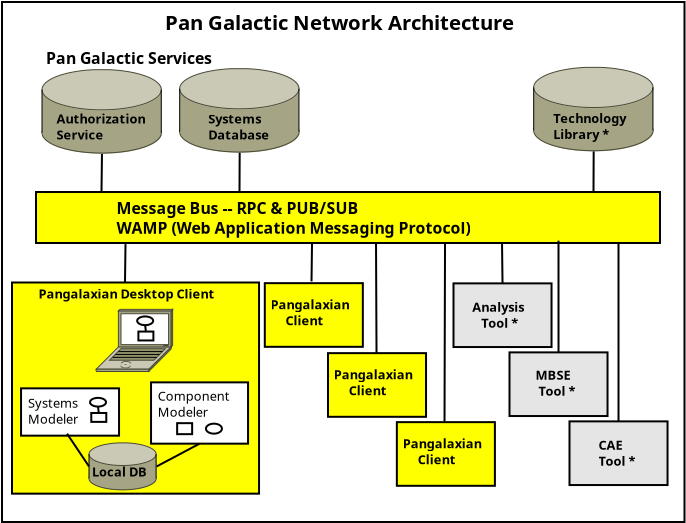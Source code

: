 <?xml version="1.0" encoding="UTF-8"?>
<dia:diagram xmlns:dia="http://www.lysator.liu.se/~alla/dia/">
  <dia:layer name="Background" visible="true" connectable="true" active="true">
    <dia:object type="Standard - Box" version="0" id="O0">
      <dia:attribute name="obj_pos">
        <dia:point val="-38.75,-26.55"/>
      </dia:attribute>
      <dia:attribute name="obj_bb">
        <dia:rectangle val="-38.8,-26.6;-4.575,-0.5"/>
      </dia:attribute>
      <dia:attribute name="elem_corner">
        <dia:point val="-38.75,-26.55"/>
      </dia:attribute>
      <dia:attribute name="elem_width">
        <dia:real val="34.125"/>
      </dia:attribute>
      <dia:attribute name="elem_height">
        <dia:real val="26.0"/>
      </dia:attribute>
      <dia:attribute name="border_width">
        <dia:real val="0.1"/>
      </dia:attribute>
      <dia:attribute name="show_background">
        <dia:boolean val="true"/>
      </dia:attribute>
    </dia:object>
    <dia:object type="Standard - Text" version="1" id="O1">
      <dia:attribute name="obj_pos">
        <dia:point val="-30.594,-25.15"/>
      </dia:attribute>
      <dia:attribute name="obj_bb">
        <dia:rectangle val="-30.594,-26.093;-10.851,-24.91"/>
      </dia:attribute>
      <dia:attribute name="text">
        <dia:composite type="text">
          <dia:attribute name="string">
            <dia:string>#Pan Galactic Network Architecture#</dia:string>
          </dia:attribute>
          <dia:attribute name="font">
            <dia:font family="sans" style="80" name="Helvetica-Bold"/>
          </dia:attribute>
          <dia:attribute name="height">
            <dia:real val="1.27"/>
          </dia:attribute>
          <dia:attribute name="pos">
            <dia:point val="-30.594,-25.15"/>
          </dia:attribute>
          <dia:attribute name="color">
            <dia:color val="#000000ff"/>
          </dia:attribute>
          <dia:attribute name="alignment">
            <dia:enum val="0"/>
          </dia:attribute>
        </dia:composite>
      </dia:attribute>
      <dia:attribute name="valign">
        <dia:enum val="3"/>
      </dia:attribute>
    </dia:object>
    <dia:object type="Standard - Line" version="0" id="O2">
      <dia:attribute name="obj_pos">
        <dia:point val="-33.775,-17.075"/>
      </dia:attribute>
      <dia:attribute name="obj_bb">
        <dia:rectangle val="-33.826,-19.015;-33.7,-17.024"/>
      </dia:attribute>
      <dia:attribute name="conn_endpoints">
        <dia:point val="-33.775,-17.075"/>
        <dia:point val="-33.751,-18.965"/>
      </dia:attribute>
      <dia:attribute name="numcp">
        <dia:int val="1"/>
      </dia:attribute>
      <dia:connections>
        <dia:connection handle="1" to="O11" connection="1"/>
      </dia:connections>
    </dia:object>
    <dia:object type="Standard - Text" version="1" id="O3">
      <dia:attribute name="obj_pos">
        <dia:point val="-16.2,-14.625"/>
      </dia:attribute>
      <dia:attribute name="obj_bb">
        <dia:rectangle val="-16.2,-15.219;-16.2,-14.474"/>
      </dia:attribute>
      <dia:attribute name="text">
        <dia:composite type="text">
          <dia:attribute name="string">
            <dia:string>##</dia:string>
          </dia:attribute>
          <dia:attribute name="font">
            <dia:font family="sans" style="0" name="Helvetica"/>
          </dia:attribute>
          <dia:attribute name="height">
            <dia:real val="0.8"/>
          </dia:attribute>
          <dia:attribute name="pos">
            <dia:point val="-16.2,-14.625"/>
          </dia:attribute>
          <dia:attribute name="color">
            <dia:color val="#000000ff"/>
          </dia:attribute>
          <dia:attribute name="alignment">
            <dia:enum val="0"/>
          </dia:attribute>
        </dia:composite>
      </dia:attribute>
      <dia:attribute name="valign">
        <dia:enum val="3"/>
      </dia:attribute>
    </dia:object>
    <dia:object type="Standard - Text" version="1" id="O4">
      <dia:attribute name="obj_pos">
        <dia:point val="-12.638,-18.525"/>
      </dia:attribute>
      <dia:attribute name="obj_bb">
        <dia:rectangle val="-12.638,-19.119;-12.638,-18.375"/>
      </dia:attribute>
      <dia:attribute name="text">
        <dia:composite type="text">
          <dia:attribute name="string">
            <dia:string>##</dia:string>
          </dia:attribute>
          <dia:attribute name="font">
            <dia:font family="sans" style="0" name="Helvetica"/>
          </dia:attribute>
          <dia:attribute name="height">
            <dia:real val="0.8"/>
          </dia:attribute>
          <dia:attribute name="pos">
            <dia:point val="-12.638,-18.525"/>
          </dia:attribute>
          <dia:attribute name="color">
            <dia:color val="#000000ff"/>
          </dia:attribute>
          <dia:attribute name="alignment">
            <dia:enum val="0"/>
          </dia:attribute>
        </dia:composite>
      </dia:attribute>
      <dia:attribute name="valign">
        <dia:enum val="3"/>
      </dia:attribute>
    </dia:object>
    <dia:object type="Standard - Box" version="0" id="O5">
      <dia:attribute name="obj_pos">
        <dia:point val="-37.05,-17.05"/>
      </dia:attribute>
      <dia:attribute name="obj_bb">
        <dia:rectangle val="-37.1,-17.1;-5.8,-14.45"/>
      </dia:attribute>
      <dia:attribute name="elem_corner">
        <dia:point val="-37.05,-17.05"/>
      </dia:attribute>
      <dia:attribute name="elem_width">
        <dia:real val="31.2"/>
      </dia:attribute>
      <dia:attribute name="elem_height">
        <dia:real val="2.55"/>
      </dia:attribute>
      <dia:attribute name="border_width">
        <dia:real val="0.1"/>
      </dia:attribute>
      <dia:attribute name="inner_color">
        <dia:color val="#ffff00ff"/>
      </dia:attribute>
      <dia:attribute name="show_background">
        <dia:boolean val="true"/>
      </dia:attribute>
    </dia:object>
    <dia:object type="Standard - Text" version="1" id="O6">
      <dia:attribute name="obj_pos">
        <dia:point val="-36.555,-23.45"/>
      </dia:attribute>
      <dia:attribute name="obj_bb">
        <dia:rectangle val="-36.555,-24.183;-27.035,-23.264"/>
      </dia:attribute>
      <dia:attribute name="text">
        <dia:composite type="text">
          <dia:attribute name="string">
            <dia:string>#Pan Galactic Services#</dia:string>
          </dia:attribute>
          <dia:attribute name="font">
            <dia:font family="sans" style="80" name="Helvetica-Bold"/>
          </dia:attribute>
          <dia:attribute name="height">
            <dia:real val="0.988"/>
          </dia:attribute>
          <dia:attribute name="pos">
            <dia:point val="-36.555,-23.45"/>
          </dia:attribute>
          <dia:attribute name="color">
            <dia:color val="#000000ff"/>
          </dia:attribute>
          <dia:attribute name="alignment">
            <dia:enum val="0"/>
          </dia:attribute>
        </dia:composite>
      </dia:attribute>
      <dia:attribute name="valign">
        <dia:enum val="3"/>
      </dia:attribute>
    </dia:object>
    <dia:group>
      <dia:attribute name="meta">
        <dia:composite type="dict"/>
      </dia:attribute>
      <dia:attribute name="matrix"/>
      <dia:object type="Cisco - Relational Database" version="1" id="O7">
        <dia:attribute name="obj_pos">
          <dia:point val="-29.865,-23.225"/>
        </dia:attribute>
        <dia:attribute name="obj_bb">
          <dia:rectangle val="-29.866,-23.226;-23.866,-19.014"/>
        </dia:attribute>
        <dia:attribute name="meta">
          <dia:composite type="dict"/>
        </dia:attribute>
        <dia:attribute name="elem_corner">
          <dia:point val="-29.865,-23.225"/>
        </dia:attribute>
        <dia:attribute name="elem_width">
          <dia:real val="5.997"/>
        </dia:attribute>
        <dia:attribute name="elem_height">
          <dia:real val="4.21"/>
        </dia:attribute>
        <dia:attribute name="line_width">
          <dia:real val="0.1"/>
        </dia:attribute>
        <dia:attribute name="line_colour">
          <dia:color val="#0000ffff"/>
        </dia:attribute>
        <dia:attribute name="fill_colour">
          <dia:color val="#ffff00ff"/>
        </dia:attribute>
        <dia:attribute name="show_background">
          <dia:boolean val="true"/>
        </dia:attribute>
        <dia:attribute name="line_style">
          <dia:enum val="0"/>
          <dia:real val="1"/>
        </dia:attribute>
        <dia:attribute name="flip_horizontal">
          <dia:boolean val="false"/>
        </dia:attribute>
        <dia:attribute name="flip_vertical">
          <dia:boolean val="false"/>
        </dia:attribute>
        <dia:attribute name="subscale">
          <dia:real val="1"/>
        </dia:attribute>
      </dia:object>
      <dia:object type="Standard - Text" version="1" id="O8">
        <dia:attribute name="obj_pos">
          <dia:point val="-28.44,-20.475"/>
        </dia:attribute>
        <dia:attribute name="obj_bb">
          <dia:rectangle val="-28.44,-21.069;-25.032,-19.524"/>
        </dia:attribute>
        <dia:attribute name="text">
          <dia:composite type="text">
            <dia:attribute name="string">
              <dia:string>#Systems
Database#</dia:string>
            </dia:attribute>
            <dia:attribute name="font">
              <dia:font family="sans" style="80" name="Helvetica-Bold"/>
            </dia:attribute>
            <dia:attribute name="height">
              <dia:real val="0.8"/>
            </dia:attribute>
            <dia:attribute name="pos">
              <dia:point val="-28.44,-20.475"/>
            </dia:attribute>
            <dia:attribute name="color">
              <dia:color val="#000000ff"/>
            </dia:attribute>
            <dia:attribute name="alignment">
              <dia:enum val="0"/>
            </dia:attribute>
          </dia:composite>
        </dia:attribute>
        <dia:attribute name="valign">
          <dia:enum val="3"/>
        </dia:attribute>
      </dia:object>
    </dia:group>
    <dia:group>
      <dia:attribute name="meta">
        <dia:composite type="dict"/>
      </dia:attribute>
      <dia:attribute name="matrix"/>
      <dia:object type="Cisco - Relational Database" version="1" id="O9">
        <dia:attribute name="obj_pos">
          <dia:point val="-12.165,-23.29"/>
        </dia:attribute>
        <dia:attribute name="obj_bb">
          <dia:rectangle val="-12.166,-23.291;-6.166,-19.079"/>
        </dia:attribute>
        <dia:attribute name="meta">
          <dia:composite type="dict"/>
        </dia:attribute>
        <dia:attribute name="elem_corner">
          <dia:point val="-12.165,-23.29"/>
        </dia:attribute>
        <dia:attribute name="elem_width">
          <dia:real val="5.997"/>
        </dia:attribute>
        <dia:attribute name="elem_height">
          <dia:real val="4.21"/>
        </dia:attribute>
        <dia:attribute name="line_width">
          <dia:real val="0.1"/>
        </dia:attribute>
        <dia:attribute name="line_colour">
          <dia:color val="#000000ff"/>
        </dia:attribute>
        <dia:attribute name="fill_colour">
          <dia:color val="#ffffffff"/>
        </dia:attribute>
        <dia:attribute name="show_background">
          <dia:boolean val="true"/>
        </dia:attribute>
        <dia:attribute name="line_style">
          <dia:enum val="0"/>
          <dia:real val="1"/>
        </dia:attribute>
        <dia:attribute name="flip_horizontal">
          <dia:boolean val="false"/>
        </dia:attribute>
        <dia:attribute name="flip_vertical">
          <dia:boolean val="false"/>
        </dia:attribute>
        <dia:attribute name="subscale">
          <dia:real val="1"/>
        </dia:attribute>
      </dia:object>
      <dia:object type="Standard - Text" version="1" id="O10">
        <dia:attribute name="obj_pos">
          <dia:point val="-11.192,-20.495"/>
        </dia:attribute>
        <dia:attribute name="obj_bb">
          <dia:rectangle val="-11.192,-21.089;-7.14,-19.544"/>
        </dia:attribute>
        <dia:attribute name="text">
          <dia:composite type="text">
            <dia:attribute name="string">
              <dia:string>#Technology
Library *#</dia:string>
            </dia:attribute>
            <dia:attribute name="font">
              <dia:font family="sans" style="80" name="Helvetica-Bold"/>
            </dia:attribute>
            <dia:attribute name="height">
              <dia:real val="0.8"/>
            </dia:attribute>
            <dia:attribute name="pos">
              <dia:point val="-11.192,-20.495"/>
            </dia:attribute>
            <dia:attribute name="color">
              <dia:color val="#000000ff"/>
            </dia:attribute>
            <dia:attribute name="alignment">
              <dia:enum val="0"/>
            </dia:attribute>
          </dia:composite>
        </dia:attribute>
        <dia:attribute name="valign">
          <dia:enum val="3"/>
        </dia:attribute>
      </dia:object>
    </dia:group>
    <dia:group>
      <dia:attribute name="meta">
        <dia:composite type="dict"/>
      </dia:attribute>
      <dia:attribute name="matrix"/>
      <dia:object type="Cisco - Relational Database" version="1" id="O11">
        <dia:attribute name="obj_pos">
          <dia:point val="-36.749,-23.174"/>
        </dia:attribute>
        <dia:attribute name="obj_bb">
          <dia:rectangle val="-36.751,-23.175;-30.751,-18.964"/>
        </dia:attribute>
        <dia:attribute name="meta">
          <dia:composite type="dict"/>
        </dia:attribute>
        <dia:attribute name="elem_corner">
          <dia:point val="-36.749,-23.174"/>
        </dia:attribute>
        <dia:attribute name="elem_width">
          <dia:real val="5.997"/>
        </dia:attribute>
        <dia:attribute name="elem_height">
          <dia:real val="4.21"/>
        </dia:attribute>
        <dia:attribute name="line_width">
          <dia:real val="0.1"/>
        </dia:attribute>
        <dia:attribute name="line_colour">
          <dia:color val="#00ff00ff"/>
        </dia:attribute>
        <dia:attribute name="fill_colour">
          <dia:color val="#ffff00ff"/>
        </dia:attribute>
        <dia:attribute name="show_background">
          <dia:boolean val="true"/>
        </dia:attribute>
        <dia:attribute name="line_style">
          <dia:enum val="0"/>
          <dia:real val="1"/>
        </dia:attribute>
        <dia:attribute name="flip_horizontal">
          <dia:boolean val="false"/>
        </dia:attribute>
        <dia:attribute name="flip_vertical">
          <dia:boolean val="false"/>
        </dia:attribute>
        <dia:attribute name="subscale">
          <dia:real val="1"/>
        </dia:attribute>
      </dia:object>
      <dia:object type="Standard - Text" version="1" id="O12">
        <dia:attribute name="obj_pos">
          <dia:point val="-36.025,-20.474"/>
        </dia:attribute>
        <dia:attribute name="obj_bb">
          <dia:rectangle val="-36.025,-21.069;-31.115,-19.524"/>
        </dia:attribute>
        <dia:attribute name="text">
          <dia:composite type="text">
            <dia:attribute name="string">
              <dia:string>#Authorization
Service#</dia:string>
            </dia:attribute>
            <dia:attribute name="font">
              <dia:font family="sans" style="80" name="Helvetica-Bold"/>
            </dia:attribute>
            <dia:attribute name="height">
              <dia:real val="0.8"/>
            </dia:attribute>
            <dia:attribute name="pos">
              <dia:point val="-36.025,-20.474"/>
            </dia:attribute>
            <dia:attribute name="color">
              <dia:color val="#000000ff"/>
            </dia:attribute>
            <dia:attribute name="alignment">
              <dia:enum val="0"/>
            </dia:attribute>
          </dia:composite>
        </dia:attribute>
        <dia:attribute name="valign">
          <dia:enum val="3"/>
        </dia:attribute>
      </dia:object>
    </dia:group>
    <dia:object type="Standard - Box" version="0" id="O13">
      <dia:attribute name="obj_pos">
        <dia:point val="-38.25,-12.525"/>
      </dia:attribute>
      <dia:attribute name="obj_bb">
        <dia:rectangle val="-38.3,-12.575;-25.848,-1.917"/>
      </dia:attribute>
      <dia:attribute name="elem_corner">
        <dia:point val="-38.25,-12.525"/>
      </dia:attribute>
      <dia:attribute name="elem_width">
        <dia:real val="12.352"/>
      </dia:attribute>
      <dia:attribute name="elem_height">
        <dia:real val="10.558"/>
      </dia:attribute>
      <dia:attribute name="inner_color">
        <dia:color val="#ffff00ff"/>
      </dia:attribute>
      <dia:attribute name="show_background">
        <dia:boolean val="true"/>
      </dia:attribute>
    </dia:object>
    <dia:object type="Standard - Text" version="1" id="O14">
      <dia:attribute name="obj_pos">
        <dia:point val="-36.925,-11.725"/>
      </dia:attribute>
      <dia:attribute name="obj_bb">
        <dia:rectangle val="-36.925,-12.319;-26.998,-11.574"/>
      </dia:attribute>
      <dia:attribute name="text">
        <dia:composite type="text">
          <dia:attribute name="string">
            <dia:string>#Pangalaxian Desktop Client#</dia:string>
          </dia:attribute>
          <dia:attribute name="font">
            <dia:font family="sans" style="80" name="Helvetica-Bold"/>
          </dia:attribute>
          <dia:attribute name="height">
            <dia:real val="0.8"/>
          </dia:attribute>
          <dia:attribute name="pos">
            <dia:point val="-36.925,-11.725"/>
          </dia:attribute>
          <dia:attribute name="color">
            <dia:color val="#000000ff"/>
          </dia:attribute>
          <dia:attribute name="alignment">
            <dia:enum val="0"/>
          </dia:attribute>
        </dia:composite>
      </dia:attribute>
      <dia:attribute name="valign">
        <dia:enum val="3"/>
      </dia:attribute>
    </dia:object>
    <dia:group>
      <dia:attribute name="meta">
        <dia:composite type="dict"/>
      </dia:attribute>
      <dia:attribute name="matrix"/>
      <dia:object type="Cisco - Relational Database" version="1" id="O15">
        <dia:attribute name="obj_pos">
          <dia:point val="-34.4,-4.509"/>
        </dia:attribute>
        <dia:attribute name="obj_bb">
          <dia:rectangle val="-34.401,-4.51;-31.024,-2.14"/>
        </dia:attribute>
        <dia:attribute name="meta">
          <dia:composite type="dict"/>
        </dia:attribute>
        <dia:attribute name="elem_corner">
          <dia:point val="-34.4,-4.509"/>
        </dia:attribute>
        <dia:attribute name="elem_width">
          <dia:real val="3.375"/>
        </dia:attribute>
        <dia:attribute name="elem_height">
          <dia:real val="2.369"/>
        </dia:attribute>
        <dia:attribute name="line_width">
          <dia:real val="0.1"/>
        </dia:attribute>
        <dia:attribute name="line_colour">
          <dia:color val="#000000ff"/>
        </dia:attribute>
        <dia:attribute name="fill_colour">
          <dia:color val="#ffffffff"/>
        </dia:attribute>
        <dia:attribute name="show_background">
          <dia:boolean val="true"/>
        </dia:attribute>
        <dia:attribute name="line_style">
          <dia:enum val="0"/>
          <dia:real val="1"/>
        </dia:attribute>
        <dia:attribute name="flip_horizontal">
          <dia:boolean val="false"/>
        </dia:attribute>
        <dia:attribute name="flip_vertical">
          <dia:boolean val="false"/>
        </dia:attribute>
        <dia:attribute name="subscale">
          <dia:real val="1"/>
        </dia:attribute>
      </dia:object>
      <dia:object type="Standard - Text" version="1" id="O16">
        <dia:attribute name="obj_pos">
          <dia:point val="-34.25,-2.825"/>
        </dia:attribute>
        <dia:attribute name="obj_bb">
          <dia:rectangle val="-34.25,-3.419;-31.128,-2.674"/>
        </dia:attribute>
        <dia:attribute name="text">
          <dia:composite type="text">
            <dia:attribute name="string">
              <dia:string>#Local DB#</dia:string>
            </dia:attribute>
            <dia:attribute name="font">
              <dia:font family="sans" style="80" name="Helvetica-Bold"/>
            </dia:attribute>
            <dia:attribute name="height">
              <dia:real val="0.8"/>
            </dia:attribute>
            <dia:attribute name="pos">
              <dia:point val="-34.25,-2.825"/>
            </dia:attribute>
            <dia:attribute name="color">
              <dia:color val="#000000ff"/>
            </dia:attribute>
            <dia:attribute name="alignment">
              <dia:enum val="0"/>
            </dia:attribute>
          </dia:composite>
        </dia:attribute>
        <dia:attribute name="valign">
          <dia:enum val="3"/>
        </dia:attribute>
      </dia:object>
    </dia:group>
    <dia:group>
      <dia:attribute name="meta">
        <dia:composite type="dict"/>
      </dia:attribute>
      <dia:attribute name="matrix"/>
      <dia:object type="Cisco - Laptop" version="1" id="O17">
        <dia:attribute name="obj_pos">
          <dia:point val="-34.04,-11.18"/>
        </dia:attribute>
        <dia:attribute name="obj_bb">
          <dia:rectangle val="-34.042,-11.182;-30.217,-8.074"/>
        </dia:attribute>
        <dia:attribute name="meta">
          <dia:composite type="dict"/>
        </dia:attribute>
        <dia:attribute name="elem_corner">
          <dia:point val="-34.04,-11.18"/>
        </dia:attribute>
        <dia:attribute name="elem_width">
          <dia:real val="3.821"/>
        </dia:attribute>
        <dia:attribute name="elem_height">
          <dia:real val="3.105"/>
        </dia:attribute>
        <dia:attribute name="line_width">
          <dia:real val="0.1"/>
        </dia:attribute>
        <dia:attribute name="line_colour">
          <dia:color val="#000000ff"/>
        </dia:attribute>
        <dia:attribute name="fill_colour">
          <dia:color val="#ffffffff"/>
        </dia:attribute>
        <dia:attribute name="show_background">
          <dia:boolean val="true"/>
        </dia:attribute>
        <dia:attribute name="line_style">
          <dia:enum val="0"/>
          <dia:real val="1"/>
        </dia:attribute>
        <dia:attribute name="flip_horizontal">
          <dia:boolean val="false"/>
        </dia:attribute>
        <dia:attribute name="flip_vertical">
          <dia:boolean val="false"/>
        </dia:attribute>
        <dia:attribute name="subscale">
          <dia:real val="1"/>
        </dia:attribute>
      </dia:object>
      <dia:group>
        <dia:attribute name="meta">
          <dia:composite type="dict"/>
        </dia:attribute>
        <dia:attribute name="matrix"/>
        <dia:object type="Standard - Ellipse" version="0" id="O18">
          <dia:attribute name="obj_pos">
            <dia:point val="-31.992,-10.828"/>
          </dia:attribute>
          <dia:attribute name="obj_bb">
            <dia:rectangle val="-32.042,-10.877;-31.142,-10.342"/>
          </dia:attribute>
          <dia:attribute name="elem_corner">
            <dia:point val="-31.992,-10.828"/>
          </dia:attribute>
          <dia:attribute name="elem_width">
            <dia:real val="0.8"/>
          </dia:attribute>
          <dia:attribute name="elem_height">
            <dia:real val="0.436"/>
          </dia:attribute>
        </dia:object>
        <dia:object type="Standard - Box" version="0" id="O19">
          <dia:attribute name="obj_pos">
            <dia:point val="-31.93,-10.072"/>
          </dia:attribute>
          <dia:attribute name="obj_bb">
            <dia:rectangle val="-31.98,-10.122;-31.13,-9.577"/>
          </dia:attribute>
          <dia:attribute name="elem_corner">
            <dia:point val="-31.93,-10.072"/>
          </dia:attribute>
          <dia:attribute name="elem_width">
            <dia:real val="0.75"/>
          </dia:attribute>
          <dia:attribute name="elem_height">
            <dia:real val="0.445"/>
          </dia:attribute>
          <dia:attribute name="show_background">
            <dia:boolean val="true"/>
          </dia:attribute>
        </dia:object>
        <dia:object type="Standard - Line" version="0" id="O20">
          <dia:attribute name="obj_pos">
            <dia:point val="-31.593,-10.392"/>
          </dia:attribute>
          <dia:attribute name="obj_bb">
            <dia:rectangle val="-31.648,-10.447;-31.5,-10.017"/>
          </dia:attribute>
          <dia:attribute name="conn_endpoints">
            <dia:point val="-31.593,-10.392"/>
            <dia:point val="-31.555,-10.072"/>
          </dia:attribute>
          <dia:attribute name="numcp">
            <dia:int val="1"/>
          </dia:attribute>
        </dia:object>
      </dia:group>
    </dia:group>
    <dia:group>
      <dia:attribute name="meta">
        <dia:composite type="dict"/>
      </dia:attribute>
      <dia:attribute name="matrix"/>
      <dia:object type="Standard - Box" version="0" id="O21">
        <dia:attribute name="obj_pos">
          <dia:point val="-37.798,-7.232"/>
        </dia:attribute>
        <dia:attribute name="obj_bb">
          <dia:rectangle val="-37.848,-7.282;-32.848,-4.817"/>
        </dia:attribute>
        <dia:attribute name="elem_corner">
          <dia:point val="-37.798,-7.232"/>
          <dia:connections>
            <dia:connection handle="0" to="O23" connection="6"/>
            <dia:connection handle="1" to="O24" connection="1"/>
          </dia:connections>
        </dia:attribute>
        <dia:attribute name="elem_width">
          <dia:real val="4.9"/>
        </dia:attribute>
        <dia:attribute name="elem_height">
          <dia:real val="2.365"/>
        </dia:attribute>
        <dia:attribute name="show_background">
          <dia:boolean val="true"/>
        </dia:attribute>
      </dia:object>
      <dia:object type="Standard - Text" version="1" id="O22">
        <dia:attribute name="obj_pos">
          <dia:point val="-37.453,-6.257"/>
        </dia:attribute>
        <dia:attribute name="obj_bb">
          <dia:rectangle val="-37.453,-6.851;-34.733,-5.306"/>
        </dia:attribute>
        <dia:attribute name="text">
          <dia:composite type="text">
            <dia:attribute name="string">
              <dia:string>#Systems
Modeler#</dia:string>
            </dia:attribute>
            <dia:attribute name="font">
              <dia:font family="sans" style="0" name="Helvetica"/>
            </dia:attribute>
            <dia:attribute name="height">
              <dia:real val="0.8"/>
            </dia:attribute>
            <dia:attribute name="pos">
              <dia:point val="-37.453,-6.257"/>
            </dia:attribute>
            <dia:attribute name="color">
              <dia:color val="#000000ff"/>
            </dia:attribute>
            <dia:attribute name="alignment">
              <dia:enum val="0"/>
            </dia:attribute>
          </dia:composite>
        </dia:attribute>
        <dia:attribute name="valign">
          <dia:enum val="3"/>
        </dia:attribute>
      </dia:object>
      <dia:group>
        <dia:attribute name="meta">
          <dia:composite type="dict"/>
        </dia:attribute>
        <dia:attribute name="matrix"/>
        <dia:object type="Standard - Ellipse" version="0" id="O23">
          <dia:attribute name="obj_pos">
            <dia:point val="-34.349,-6.757"/>
          </dia:attribute>
          <dia:attribute name="obj_bb">
            <dia:rectangle val="-34.399,-6.807;-33.499,-6.271"/>
          </dia:attribute>
          <dia:attribute name="elem_corner">
            <dia:point val="-34.349,-6.757"/>
          </dia:attribute>
          <dia:attribute name="elem_width">
            <dia:real val="0.8"/>
          </dia:attribute>
          <dia:attribute name="elem_height">
            <dia:real val="0.436"/>
          </dia:attribute>
        </dia:object>
        <dia:object type="Standard - Box" version="0" id="O24">
          <dia:attribute name="obj_pos">
            <dia:point val="-34.286,-6.001"/>
          </dia:attribute>
          <dia:attribute name="obj_bb">
            <dia:rectangle val="-34.336,-6.051;-33.486,-5.506"/>
          </dia:attribute>
          <dia:attribute name="elem_corner">
            <dia:point val="-34.286,-6.001"/>
          </dia:attribute>
          <dia:attribute name="elem_width">
            <dia:real val="0.75"/>
          </dia:attribute>
          <dia:attribute name="elem_height">
            <dia:real val="0.445"/>
          </dia:attribute>
          <dia:attribute name="show_background">
            <dia:boolean val="true"/>
          </dia:attribute>
        </dia:object>
        <dia:object type="Standard - Line" version="0" id="O25">
          <dia:attribute name="obj_pos">
            <dia:point val="-33.949,-6.321"/>
          </dia:attribute>
          <dia:attribute name="obj_bb">
            <dia:rectangle val="-34.004,-6.377;-33.856,-5.946"/>
          </dia:attribute>
          <dia:attribute name="conn_endpoints">
            <dia:point val="-33.949,-6.321"/>
            <dia:point val="-33.911,-6.001"/>
          </dia:attribute>
          <dia:attribute name="numcp">
            <dia:int val="1"/>
          </dia:attribute>
        </dia:object>
      </dia:group>
    </dia:group>
    <dia:group>
      <dia:attribute name="meta">
        <dia:composite type="dict"/>
      </dia:attribute>
      <dia:attribute name="matrix"/>
      <dia:object type="Standard - Box" version="0" id="O26">
        <dia:attribute name="obj_pos">
          <dia:point val="-31.298,-7.532"/>
        </dia:attribute>
        <dia:attribute name="obj_bb">
          <dia:rectangle val="-31.348,-7.582;-26.398,-4.417"/>
        </dia:attribute>
        <dia:attribute name="elem_corner">
          <dia:point val="-31.298,-7.532"/>
        </dia:attribute>
        <dia:attribute name="elem_width">
          <dia:real val="4.85"/>
        </dia:attribute>
        <dia:attribute name="elem_height">
          <dia:real val="3.065"/>
        </dia:attribute>
        <dia:attribute name="show_background">
          <dia:boolean val="true"/>
        </dia:attribute>
      </dia:object>
      <dia:object type="Standard - Text" version="1" id="O27">
        <dia:attribute name="obj_pos">
          <dia:point val="-30.958,-6.607"/>
        </dia:attribute>
        <dia:attribute name="obj_bb">
          <dia:rectangle val="-30.958,-7.201;-27.241,-5.656"/>
        </dia:attribute>
        <dia:attribute name="text">
          <dia:composite type="text">
            <dia:attribute name="string">
              <dia:string>#Component
Modeler#</dia:string>
            </dia:attribute>
            <dia:attribute name="font">
              <dia:font family="sans" style="0" name="Helvetica"/>
            </dia:attribute>
            <dia:attribute name="height">
              <dia:real val="0.8"/>
            </dia:attribute>
            <dia:attribute name="pos">
              <dia:point val="-30.958,-6.607"/>
            </dia:attribute>
            <dia:attribute name="color">
              <dia:color val="#000000ff"/>
            </dia:attribute>
            <dia:attribute name="alignment">
              <dia:enum val="0"/>
            </dia:attribute>
          </dia:composite>
        </dia:attribute>
        <dia:attribute name="valign">
          <dia:enum val="3"/>
        </dia:attribute>
      </dia:object>
      <dia:object type="Standard - Ellipse" version="0" id="O28">
        <dia:attribute name="obj_pos">
          <dia:point val="-28.553,-5.467"/>
        </dia:attribute>
        <dia:attribute name="obj_bb">
          <dia:rectangle val="-28.603,-5.517;-27.703,-4.917"/>
        </dia:attribute>
        <dia:attribute name="elem_corner">
          <dia:point val="-28.553,-5.467"/>
        </dia:attribute>
        <dia:attribute name="elem_width">
          <dia:real val="0.8"/>
        </dia:attribute>
        <dia:attribute name="elem_height">
          <dia:real val="0.5"/>
        </dia:attribute>
      </dia:object>
      <dia:object type="Standard - Box" version="0" id="O29">
        <dia:attribute name="obj_pos">
          <dia:point val="-29.993,-5.492"/>
        </dia:attribute>
        <dia:attribute name="obj_bb">
          <dia:rectangle val="-30.043,-5.542;-29.193,-4.892"/>
        </dia:attribute>
        <dia:attribute name="elem_corner">
          <dia:point val="-29.993,-5.492"/>
        </dia:attribute>
        <dia:attribute name="elem_width">
          <dia:real val="0.75"/>
        </dia:attribute>
        <dia:attribute name="elem_height">
          <dia:real val="0.55"/>
        </dia:attribute>
        <dia:attribute name="show_background">
          <dia:boolean val="true"/>
        </dia:attribute>
      </dia:object>
    </dia:group>
    <dia:object type="Standard - Line" version="0" id="O30">
      <dia:attribute name="obj_pos">
        <dia:point val="-28.873,-4.467"/>
      </dia:attribute>
      <dia:attribute name="obj_bb">
        <dia:rectangle val="-31.093,-4.535;-28.805,-3.258"/>
      </dia:attribute>
      <dia:attribute name="conn_endpoints">
        <dia:point val="-28.873,-4.467"/>
        <dia:point val="-31.025,-3.325"/>
      </dia:attribute>
      <dia:attribute name="numcp">
        <dia:int val="1"/>
      </dia:attribute>
      <dia:connections>
        <dia:connection handle="0" to="O26" connection="6"/>
        <dia:connection handle="1" to="O15" connection="7"/>
      </dia:connections>
    </dia:object>
    <dia:object type="Standard - Line" version="0" id="O31">
      <dia:attribute name="obj_pos">
        <dia:point val="-34.4,-3.329"/>
      </dia:attribute>
      <dia:attribute name="obj_bb">
        <dia:rectangle val="-35.568,-5.036;-34.331,-3.26"/>
      </dia:attribute>
      <dia:attribute name="conn_endpoints">
        <dia:point val="-34.4,-3.329"/>
        <dia:point val="-35.498,-4.967"/>
      </dia:attribute>
      <dia:attribute name="numcp">
        <dia:int val="1"/>
      </dia:attribute>
      <dia:connections>
        <dia:connection handle="0" to="O15" connection="4"/>
      </dia:connections>
    </dia:object>
    <dia:object type="Standard - Line" version="0" id="O32">
      <dia:attribute name="obj_pos">
        <dia:point val="-26.875,-17.1"/>
      </dia:attribute>
      <dia:attribute name="obj_bb">
        <dia:rectangle val="-26.925,-19.066;-26.816,-17.05"/>
      </dia:attribute>
      <dia:attribute name="conn_endpoints">
        <dia:point val="-26.875,-17.1"/>
        <dia:point val="-26.866,-19.015"/>
      </dia:attribute>
      <dia:attribute name="numcp">
        <dia:int val="1"/>
      </dia:attribute>
      <dia:connections>
        <dia:connection handle="1" to="O7" connection="1"/>
      </dia:connections>
    </dia:object>
    <dia:object type="Standard - Line" version="0" id="O33">
      <dia:attribute name="obj_pos">
        <dia:point val="-32.6,-12.544"/>
      </dia:attribute>
      <dia:attribute name="obj_bb">
        <dia:rectangle val="-32.651,-14.494;-32.524,-12.493"/>
      </dia:attribute>
      <dia:attribute name="conn_endpoints">
        <dia:point val="-32.6,-12.544"/>
        <dia:point val="-32.575,-14.444"/>
      </dia:attribute>
      <dia:attribute name="numcp">
        <dia:int val="1"/>
      </dia:attribute>
    </dia:object>
    <dia:object type="Standard - Text" version="1" id="O34">
      <dia:attribute name="obj_pos">
        <dia:point val="-33.025,-15.956"/>
      </dia:attribute>
      <dia:attribute name="obj_bb">
        <dia:rectangle val="-33.025,-16.69;-12.943,-14.782"/>
      </dia:attribute>
      <dia:attribute name="text">
        <dia:composite type="text">
          <dia:attribute name="string">
            <dia:string>#Message Bus -- RPC &amp; PUB/SUB
WAMP (Web Application Messaging Protocol)#</dia:string>
          </dia:attribute>
          <dia:attribute name="font">
            <dia:font family="sans" style="80" name="Helvetica-Bold"/>
          </dia:attribute>
          <dia:attribute name="height">
            <dia:real val="0.988"/>
          </dia:attribute>
          <dia:attribute name="pos">
            <dia:point val="-33.025,-15.956"/>
          </dia:attribute>
          <dia:attribute name="color">
            <dia:color val="#000000ff"/>
          </dia:attribute>
          <dia:attribute name="alignment">
            <dia:enum val="0"/>
          </dia:attribute>
        </dia:composite>
      </dia:attribute>
      <dia:attribute name="valign">
        <dia:enum val="3"/>
      </dia:attribute>
    </dia:object>
    <dia:object type="Standard - Line" version="0" id="O35">
      <dia:attribute name="obj_pos">
        <dia:point val="-16.624,-5.581"/>
      </dia:attribute>
      <dia:attribute name="obj_bb">
        <dia:rectangle val="-16.674,-14.581;-16.549,-5.531"/>
      </dia:attribute>
      <dia:attribute name="conn_endpoints">
        <dia:point val="-16.624,-5.581"/>
        <dia:point val="-16.599,-14.53"/>
      </dia:attribute>
      <dia:attribute name="numcp">
        <dia:int val="1"/>
      </dia:attribute>
      <dia:connections>
        <dia:connection handle="0" to="O0" connection="1"/>
      </dia:connections>
    </dia:object>
    <dia:object type="Standard - Line" version="0" id="O36">
      <dia:attribute name="obj_pos">
        <dia:point val="-20.024,-8.956"/>
      </dia:attribute>
      <dia:attribute name="obj_bb">
        <dia:rectangle val="-20.099,-14.556;-19.974,-8.906"/>
      </dia:attribute>
      <dia:attribute name="conn_endpoints">
        <dia:point val="-20.024,-8.956"/>
        <dia:point val="-20.049,-14.505"/>
      </dia:attribute>
      <dia:attribute name="numcp">
        <dia:int val="1"/>
      </dia:attribute>
    </dia:object>
    <dia:object type="Standard - Line" version="0" id="O37">
      <dia:attribute name="obj_pos">
        <dia:point val="-23.274,-12.581"/>
      </dia:attribute>
      <dia:attribute name="obj_bb">
        <dia:rectangle val="-23.325,-14.531;-23.199,-12.53"/>
      </dia:attribute>
      <dia:attribute name="conn_endpoints">
        <dia:point val="-23.274,-12.581"/>
        <dia:point val="-23.249,-14.48"/>
      </dia:attribute>
      <dia:attribute name="numcp">
        <dia:int val="1"/>
      </dia:attribute>
    </dia:object>
    <dia:group>
      <dia:attribute name="meta">
        <dia:composite type="dict"/>
      </dia:attribute>
      <dia:attribute name="matrix"/>
      <dia:object type="Standard - Box" version="0" id="O38">
        <dia:attribute name="obj_pos">
          <dia:point val="-10.375,-5.581"/>
        </dia:attribute>
        <dia:attribute name="obj_bb">
          <dia:rectangle val="-10.425,-5.631;-5.423,-2.348"/>
        </dia:attribute>
        <dia:attribute name="elem_corner">
          <dia:point val="-10.375,-5.581"/>
        </dia:attribute>
        <dia:attribute name="elem_width">
          <dia:real val="4.902"/>
        </dia:attribute>
        <dia:attribute name="elem_height">
          <dia:real val="3.183"/>
        </dia:attribute>
        <dia:attribute name="inner_color">
          <dia:color val="#e5e5e5ff"/>
        </dia:attribute>
        <dia:attribute name="show_background">
          <dia:boolean val="true"/>
        </dia:attribute>
      </dia:object>
      <dia:object type="Standard - Text" version="1" id="O39">
        <dia:attribute name="obj_pos">
          <dia:point val="-8.92,-4.168"/>
        </dia:attribute>
        <dia:attribute name="obj_bb">
          <dia:rectangle val="-8.92,-4.762;-6.91,-3.217"/>
        </dia:attribute>
        <dia:attribute name="text">
          <dia:composite type="text">
            <dia:attribute name="string">
              <dia:string>#CAE
Tool *#</dia:string>
            </dia:attribute>
            <dia:attribute name="font">
              <dia:font family="sans" style="80" name="Helvetica-Bold"/>
            </dia:attribute>
            <dia:attribute name="height">
              <dia:real val="0.8"/>
            </dia:attribute>
            <dia:attribute name="pos">
              <dia:point val="-8.92,-4.168"/>
            </dia:attribute>
            <dia:attribute name="color">
              <dia:color val="#000000ff"/>
            </dia:attribute>
            <dia:attribute name="alignment">
              <dia:enum val="0"/>
            </dia:attribute>
          </dia:composite>
        </dia:attribute>
        <dia:attribute name="valign">
          <dia:enum val="3"/>
        </dia:attribute>
      </dia:object>
    </dia:group>
    <dia:group>
      <dia:attribute name="meta">
        <dia:composite type="dict"/>
      </dia:attribute>
      <dia:attribute name="matrix"/>
      <dia:object type="Standard - Box" version="0" id="O40">
        <dia:attribute name="obj_pos">
          <dia:point val="-13.375,-9.031"/>
        </dia:attribute>
        <dia:attribute name="obj_bb">
          <dia:rectangle val="-13.425,-9.081;-8.423,-5.798"/>
        </dia:attribute>
        <dia:attribute name="elem_corner">
          <dia:point val="-13.375,-9.031"/>
        </dia:attribute>
        <dia:attribute name="elem_width">
          <dia:real val="4.902"/>
        </dia:attribute>
        <dia:attribute name="elem_height">
          <dia:real val="3.183"/>
        </dia:attribute>
        <dia:attribute name="inner_color">
          <dia:color val="#e5e5e5ff"/>
        </dia:attribute>
        <dia:attribute name="show_background">
          <dia:boolean val="true"/>
        </dia:attribute>
      </dia:object>
      <dia:object type="Standard - Text" version="1" id="O41">
        <dia:attribute name="obj_pos">
          <dia:point val="-12.075,-7.661"/>
        </dia:attribute>
        <dia:attribute name="obj_bb">
          <dia:rectangle val="-12.075,-8.255;-9.842,-6.71"/>
        </dia:attribute>
        <dia:attribute name="text">
          <dia:composite type="text">
            <dia:attribute name="string">
              <dia:string>#MBSE
 Tool *#</dia:string>
            </dia:attribute>
            <dia:attribute name="font">
              <dia:font family="sans" style="80" name="Helvetica-Bold"/>
            </dia:attribute>
            <dia:attribute name="height">
              <dia:real val="0.8"/>
            </dia:attribute>
            <dia:attribute name="pos">
              <dia:point val="-12.075,-7.661"/>
            </dia:attribute>
            <dia:attribute name="color">
              <dia:color val="#000000ff"/>
            </dia:attribute>
            <dia:attribute name="alignment">
              <dia:enum val="0"/>
            </dia:attribute>
          </dia:composite>
        </dia:attribute>
        <dia:attribute name="valign">
          <dia:enum val="3"/>
        </dia:attribute>
      </dia:object>
    </dia:group>
    <dia:object type="Standard - Line" version="0" id="O42">
      <dia:attribute name="obj_pos">
        <dia:point val="-10.924,-9.031"/>
      </dia:attribute>
      <dia:attribute name="obj_bb">
        <dia:rectangle val="-10.975,-14.668;-10.874,-8.981"/>
      </dia:attribute>
      <dia:attribute name="conn_endpoints">
        <dia:point val="-10.924,-9.031"/>
        <dia:point val="-10.925,-14.618"/>
      </dia:attribute>
      <dia:attribute name="numcp">
        <dia:int val="1"/>
      </dia:attribute>
      <dia:connections>
        <dia:connection handle="0" to="O40" connection="1"/>
      </dia:connections>
    </dia:object>
    <dia:group>
      <dia:attribute name="meta">
        <dia:composite type="dict"/>
      </dia:attribute>
      <dia:attribute name="matrix"/>
      <dia:object type="Standard - Box" version="0" id="O43">
        <dia:attribute name="obj_pos">
          <dia:point val="-16.175,-12.481"/>
        </dia:attribute>
        <dia:attribute name="obj_bb">
          <dia:rectangle val="-16.225,-12.531;-11.223,-9.248"/>
        </dia:attribute>
        <dia:attribute name="elem_corner">
          <dia:point val="-16.175,-12.481"/>
        </dia:attribute>
        <dia:attribute name="elem_width">
          <dia:real val="4.902"/>
        </dia:attribute>
        <dia:attribute name="elem_height">
          <dia:real val="3.183"/>
        </dia:attribute>
        <dia:attribute name="inner_color">
          <dia:color val="#e5e5e5ff"/>
        </dia:attribute>
        <dia:attribute name="show_background">
          <dia:boolean val="true"/>
        </dia:attribute>
      </dia:object>
      <dia:object type="Standard - Text" version="1" id="O44">
        <dia:attribute name="obj_pos">
          <dia:point val="-15.233,-11.068"/>
        </dia:attribute>
        <dia:attribute name="obj_bb">
          <dia:rectangle val="-15.233,-11.662;-12.233,-10.117"/>
        </dia:attribute>
        <dia:attribute name="text">
          <dia:composite type="text">
            <dia:attribute name="string">
              <dia:string>#Analysis
   Tool *#</dia:string>
            </dia:attribute>
            <dia:attribute name="font">
              <dia:font family="sans" style="80" name="Helvetica-Bold"/>
            </dia:attribute>
            <dia:attribute name="height">
              <dia:real val="0.8"/>
            </dia:attribute>
            <dia:attribute name="pos">
              <dia:point val="-15.233,-11.068"/>
            </dia:attribute>
            <dia:attribute name="color">
              <dia:color val="#000000ff"/>
            </dia:attribute>
            <dia:attribute name="alignment">
              <dia:enum val="0"/>
            </dia:attribute>
          </dia:composite>
        </dia:attribute>
        <dia:attribute name="valign">
          <dia:enum val="3"/>
        </dia:attribute>
      </dia:object>
    </dia:group>
    <dia:object type="Standard - Line" version="0" id="O45">
      <dia:attribute name="obj_pos">
        <dia:point val="-13.724,-12.481"/>
      </dia:attribute>
      <dia:attribute name="obj_bb">
        <dia:rectangle val="-13.8,-14.569;-13.674,-12.431"/>
      </dia:attribute>
      <dia:attribute name="conn_endpoints">
        <dia:point val="-13.724,-12.481"/>
        <dia:point val="-13.749,-14.518"/>
      </dia:attribute>
      <dia:attribute name="numcp">
        <dia:int val="1"/>
      </dia:attribute>
    </dia:object>
    <dia:object type="Standard - Line" version="0" id="O46">
      <dia:attribute name="obj_pos">
        <dia:point val="-7.924,-5.581"/>
      </dia:attribute>
      <dia:attribute name="obj_bb">
        <dia:rectangle val="-7.975,-14.544;-7.874,-5.531"/>
      </dia:attribute>
      <dia:attribute name="conn_endpoints">
        <dia:point val="-7.924,-5.581"/>
        <dia:point val="-7.925,-14.494"/>
      </dia:attribute>
      <dia:attribute name="numcp">
        <dia:int val="1"/>
      </dia:attribute>
      <dia:connections>
        <dia:connection handle="0" to="O38" connection="1"/>
      </dia:connections>
    </dia:object>
    <dia:object type="Standard - Line" version="0" id="O47">
      <dia:attribute name="obj_pos">
        <dia:point val="-9.175,-17.094"/>
      </dia:attribute>
      <dia:attribute name="obj_bb">
        <dia:rectangle val="-9.225,-19.13;-9.116,-17.044"/>
      </dia:attribute>
      <dia:attribute name="conn_endpoints">
        <dia:point val="-9.175,-17.094"/>
        <dia:point val="-9.166,-19.08"/>
      </dia:attribute>
      <dia:attribute name="numcp">
        <dia:int val="1"/>
      </dia:attribute>
      <dia:connections>
        <dia:connection handle="1" to="O9" connection="1"/>
      </dia:connections>
    </dia:object>
    <dia:group>
      <dia:attribute name="meta">
        <dia:composite type="dict"/>
      </dia:attribute>
      <dia:attribute name="matrix"/>
      <dia:object type="Standard - Box" version="0" id="O48">
        <dia:attribute name="obj_pos">
          <dia:point val="-25.61,-12.492"/>
        </dia:attribute>
        <dia:attribute name="obj_bb">
          <dia:rectangle val="-25.66,-12.542;-20.659,-9.259"/>
        </dia:attribute>
        <dia:attribute name="elem_corner">
          <dia:point val="-25.61,-12.492"/>
        </dia:attribute>
        <dia:attribute name="elem_width">
          <dia:real val="4.902"/>
        </dia:attribute>
        <dia:attribute name="elem_height">
          <dia:real val="3.183"/>
        </dia:attribute>
        <dia:attribute name="inner_color">
          <dia:color val="#ffff00ff"/>
        </dia:attribute>
        <dia:attribute name="show_background">
          <dia:boolean val="true"/>
        </dia:attribute>
      </dia:object>
      <dia:object type="Standard - Text" version="1" id="O49">
        <dia:attribute name="obj_pos">
          <dia:point val="-25.32,-11.186"/>
        </dia:attribute>
        <dia:attribute name="obj_bb">
          <dia:rectangle val="-25.32,-11.78;-20.918,-10.235"/>
        </dia:attribute>
        <dia:attribute name="text">
          <dia:composite type="text">
            <dia:attribute name="string">
              <dia:string>#Pangalaxian
     Client#</dia:string>
            </dia:attribute>
            <dia:attribute name="font">
              <dia:font family="sans" style="80" name="Helvetica-Bold"/>
            </dia:attribute>
            <dia:attribute name="height">
              <dia:real val="0.8"/>
            </dia:attribute>
            <dia:attribute name="pos">
              <dia:point val="-25.32,-11.186"/>
            </dia:attribute>
            <dia:attribute name="color">
              <dia:color val="#000000ff"/>
            </dia:attribute>
            <dia:attribute name="alignment">
              <dia:enum val="0"/>
            </dia:attribute>
          </dia:composite>
        </dia:attribute>
        <dia:attribute name="valign">
          <dia:enum val="3"/>
        </dia:attribute>
      </dia:object>
    </dia:group>
    <dia:group>
      <dia:attribute name="meta">
        <dia:composite type="dict"/>
      </dia:attribute>
      <dia:attribute name="matrix"/>
      <dia:object type="Standard - Box" version="0" id="O50">
        <dia:attribute name="obj_pos">
          <dia:point val="-19.007,-5.543"/>
        </dia:attribute>
        <dia:attribute name="obj_bb">
          <dia:rectangle val="-19.057,-5.593;-14.055,-2.31"/>
        </dia:attribute>
        <dia:attribute name="elem_corner">
          <dia:point val="-19.007,-5.543"/>
        </dia:attribute>
        <dia:attribute name="elem_width">
          <dia:real val="4.902"/>
        </dia:attribute>
        <dia:attribute name="elem_height">
          <dia:real val="3.183"/>
        </dia:attribute>
        <dia:attribute name="inner_color">
          <dia:color val="#ffff00ff"/>
        </dia:attribute>
        <dia:attribute name="show_background">
          <dia:boolean val="true"/>
        </dia:attribute>
      </dia:object>
      <dia:object type="Standard - Text" version="1" id="O51">
        <dia:attribute name="obj_pos">
          <dia:point val="-18.716,-4.238"/>
        </dia:attribute>
        <dia:attribute name="obj_bb">
          <dia:rectangle val="-18.716,-4.832;-14.314,-3.287"/>
        </dia:attribute>
        <dia:attribute name="text">
          <dia:composite type="text">
            <dia:attribute name="string">
              <dia:string>#Pangalaxian
     Client#</dia:string>
            </dia:attribute>
            <dia:attribute name="font">
              <dia:font family="sans" style="80" name="Helvetica-Bold"/>
            </dia:attribute>
            <dia:attribute name="height">
              <dia:real val="0.8"/>
            </dia:attribute>
            <dia:attribute name="pos">
              <dia:point val="-18.716,-4.238"/>
            </dia:attribute>
            <dia:attribute name="color">
              <dia:color val="#000000ff"/>
            </dia:attribute>
            <dia:attribute name="alignment">
              <dia:enum val="0"/>
            </dia:attribute>
          </dia:composite>
        </dia:attribute>
        <dia:attribute name="valign">
          <dia:enum val="3"/>
        </dia:attribute>
      </dia:object>
    </dia:group>
    <dia:group>
      <dia:attribute name="meta">
        <dia:composite type="dict"/>
      </dia:attribute>
      <dia:attribute name="matrix"/>
      <dia:object type="Standard - Box" version="0" id="O52">
        <dia:attribute name="obj_pos">
          <dia:point val="-22.45,-8.993"/>
        </dia:attribute>
        <dia:attribute name="obj_bb">
          <dia:rectangle val="-22.5,-9.043;-17.498,-5.76"/>
        </dia:attribute>
        <dia:attribute name="elem_corner">
          <dia:point val="-22.45,-8.993"/>
        </dia:attribute>
        <dia:attribute name="elem_width">
          <dia:real val="4.902"/>
        </dia:attribute>
        <dia:attribute name="elem_height">
          <dia:real val="3.183"/>
        </dia:attribute>
        <dia:attribute name="inner_color">
          <dia:color val="#ffff00ff"/>
        </dia:attribute>
        <dia:attribute name="show_background">
          <dia:boolean val="true"/>
        </dia:attribute>
      </dia:object>
      <dia:object type="Standard - Text" version="1" id="O53">
        <dia:attribute name="obj_pos">
          <dia:point val="-22.16,-7.688"/>
        </dia:attribute>
        <dia:attribute name="obj_bb">
          <dia:rectangle val="-22.16,-8.282;-17.757,-6.737"/>
        </dia:attribute>
        <dia:attribute name="text">
          <dia:composite type="text">
            <dia:attribute name="string">
              <dia:string>#Pangalaxian
     Client#</dia:string>
            </dia:attribute>
            <dia:attribute name="font">
              <dia:font family="sans" style="80" name="Helvetica-Bold"/>
            </dia:attribute>
            <dia:attribute name="height">
              <dia:real val="0.8"/>
            </dia:attribute>
            <dia:attribute name="pos">
              <dia:point val="-22.16,-7.688"/>
            </dia:attribute>
            <dia:attribute name="color">
              <dia:color val="#000000ff"/>
            </dia:attribute>
            <dia:attribute name="alignment">
              <dia:enum val="0"/>
            </dia:attribute>
          </dia:composite>
        </dia:attribute>
        <dia:attribute name="valign">
          <dia:enum val="3"/>
        </dia:attribute>
      </dia:object>
    </dia:group>
  </dia:layer>
</dia:diagram>
